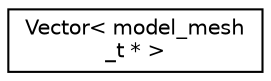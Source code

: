 digraph "Graphical Class Hierarchy"
{
 // INTERACTIVE_SVG=YES
  edge [fontname="Helvetica",fontsize="10",labelfontname="Helvetica",labelfontsize="10"];
  node [fontname="Helvetica",fontsize="10",shape=record];
  rankdir="LR";
  Node1 [label="Vector\< model_mesh\l_t * \>",height=0.2,width=0.4,color="black", fillcolor="white", style="filled",URL="$class_vector.html"];
}
